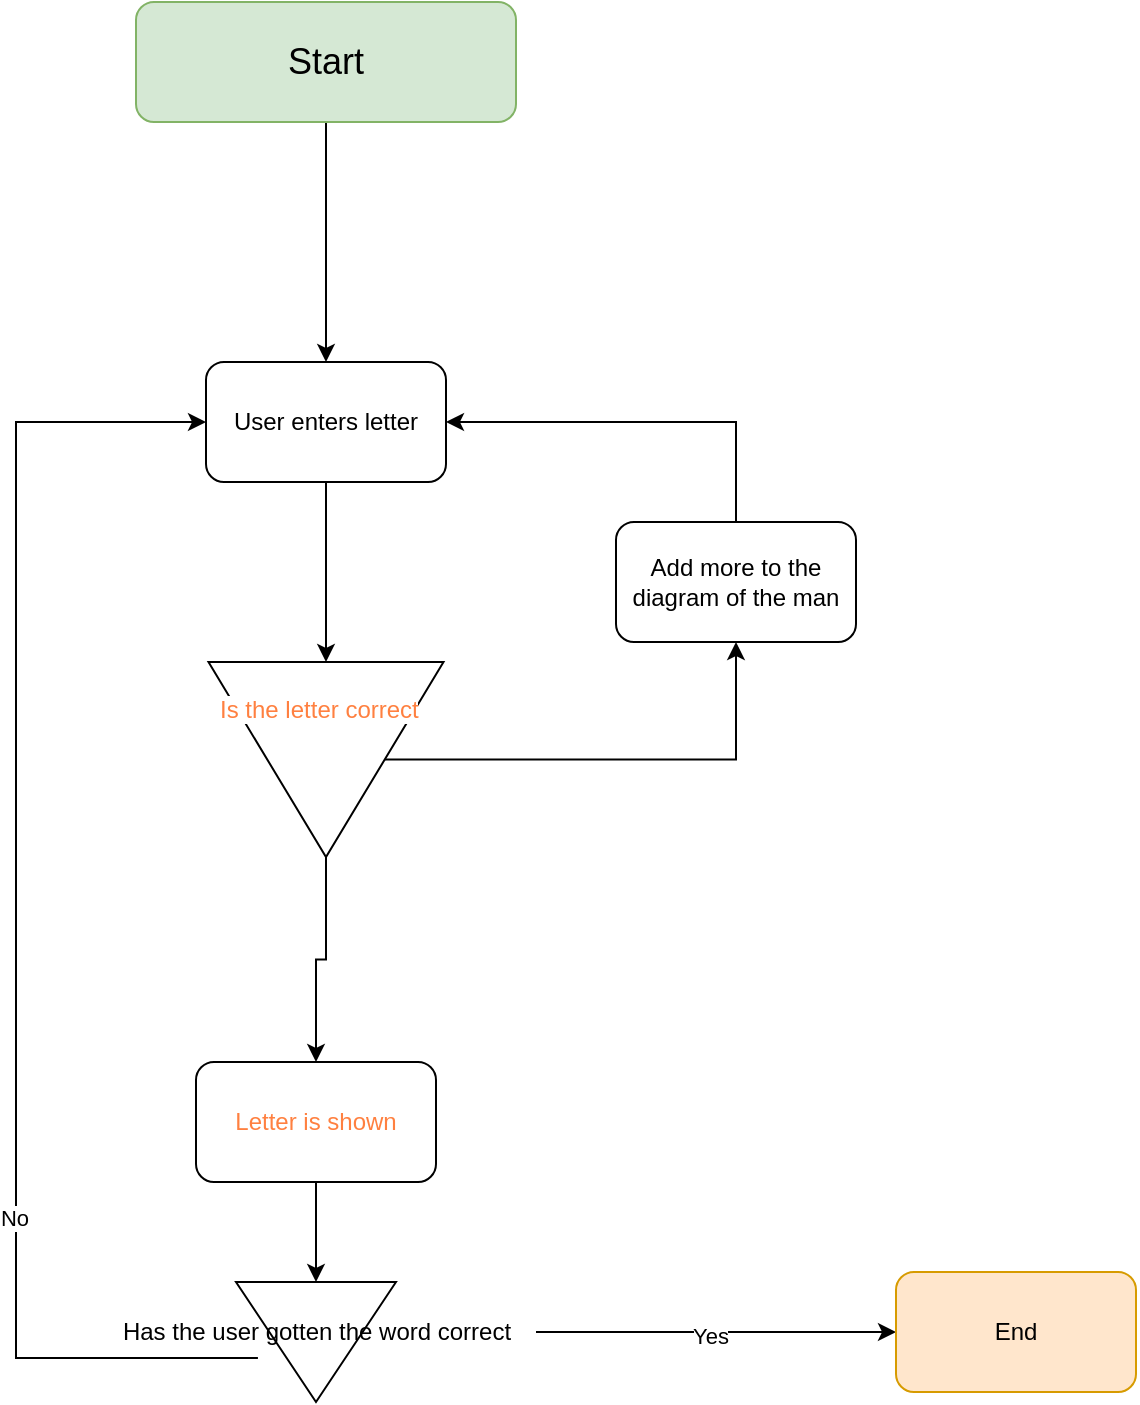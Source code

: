 <mxfile version="23.1.6" type="github">
  <diagram name="Page-1" id="gm_NlOtIQWlbdxoq0_KC">
    <mxGraphModel dx="954" dy="647" grid="1" gridSize="10" guides="1" tooltips="1" connect="1" arrows="1" fold="1" page="1" pageScale="1" pageWidth="827" pageHeight="1169" math="0" shadow="0">
      <root>
        <mxCell id="0" />
        <mxCell id="1" parent="0" />
        <mxCell id="e6db9bVuXAG9R9T1toJ8-5" style="edgeStyle=orthogonalEdgeStyle;rounded=0;orthogonalLoop=1;jettySize=auto;html=1;exitX=0.5;exitY=1;exitDx=0;exitDy=0;entryX=0.5;entryY=0;entryDx=0;entryDy=0;" edge="1" parent="1" source="e6db9bVuXAG9R9T1toJ8-3">
          <mxGeometry relative="1" as="geometry">
            <mxPoint x="205" y="280" as="targetPoint" />
          </mxGeometry>
        </mxCell>
        <mxCell id="e6db9bVuXAG9R9T1toJ8-3" value="Start" style="rounded=1;whiteSpace=wrap;html=1;fillColor=#d5e8d4;strokeColor=#82b366;fontSize=18;" vertex="1" parent="1">
          <mxGeometry x="110" y="100" width="190" height="60" as="geometry" />
        </mxCell>
        <mxCell id="e6db9bVuXAG9R9T1toJ8-13" style="edgeStyle=orthogonalEdgeStyle;rounded=0;orthogonalLoop=1;jettySize=auto;html=1;exitX=1;exitY=0.5;exitDx=0;exitDy=0;entryX=0.5;entryY=0;entryDx=0;entryDy=0;" edge="1" parent="1" source="e6db9bVuXAG9R9T1toJ8-6" target="e6db9bVuXAG9R9T1toJ8-12">
          <mxGeometry relative="1" as="geometry" />
        </mxCell>
        <mxCell id="e6db9bVuXAG9R9T1toJ8-16" style="edgeStyle=orthogonalEdgeStyle;rounded=0;orthogonalLoop=1;jettySize=auto;html=1;exitX=0.5;exitY=0;exitDx=0;exitDy=0;entryX=0.5;entryY=1;entryDx=0;entryDy=0;" edge="1" parent="1" source="e6db9bVuXAG9R9T1toJ8-6" target="e6db9bVuXAG9R9T1toJ8-15">
          <mxGeometry relative="1" as="geometry" />
        </mxCell>
        <mxCell id="e6db9bVuXAG9R9T1toJ8-6" value="" style="triangle;whiteSpace=wrap;html=1;rotation=90;spacingRight=1;" vertex="1" parent="1">
          <mxGeometry x="156.25" y="420" width="97.5" height="117.5" as="geometry" />
        </mxCell>
        <mxCell id="e6db9bVuXAG9R9T1toJ8-9" style="edgeStyle=orthogonalEdgeStyle;rounded=0;orthogonalLoop=1;jettySize=auto;html=1;exitX=0.5;exitY=1;exitDx=0;exitDy=0;entryX=0;entryY=0.5;entryDx=0;entryDy=0;" edge="1" parent="1" source="e6db9bVuXAG9R9T1toJ8-8" target="e6db9bVuXAG9R9T1toJ8-6">
          <mxGeometry relative="1" as="geometry" />
        </mxCell>
        <mxCell id="e6db9bVuXAG9R9T1toJ8-8" value="User enters letter" style="rounded=1;whiteSpace=wrap;html=1;" vertex="1" parent="1">
          <mxGeometry x="145" y="280" width="120" height="60" as="geometry" />
        </mxCell>
        <mxCell id="e6db9bVuXAG9R9T1toJ8-10" value="&lt;span style=&quot;caret-color: rgb(0, 0, 0); font-family: Helvetica; font-size: 12px; font-style: normal; font-variant-caps: normal; font-weight: 400; letter-spacing: normal; text-align: center; text-indent: 0px; text-transform: none; word-spacing: 0px; -webkit-text-stroke-width: 0px; background-color: rgb(255, 255, 255); text-decoration: none; float: none; display: inline !important;&quot;&gt;Is the letter correct&lt;/span&gt;&lt;br class=&quot;Apple-interchange-newline&quot;&gt;" style="text;whiteSpace=wrap;html=1;fontColor=#FF8040;" vertex="1" parent="1">
          <mxGeometry x="150" y="440" width="110" height="30" as="geometry" />
        </mxCell>
        <mxCell id="e6db9bVuXAG9R9T1toJ8-14" style="edgeStyle=orthogonalEdgeStyle;rounded=0;orthogonalLoop=1;jettySize=auto;html=1;entryX=0;entryY=0.5;entryDx=0;entryDy=0;exitX=0.368;exitY=0.933;exitDx=0;exitDy=0;exitPerimeter=0;" edge="1" parent="1" source="e6db9bVuXAG9R9T1toJ8-19" target="e6db9bVuXAG9R9T1toJ8-8">
          <mxGeometry relative="1" as="geometry">
            <mxPoint x="50" y="300" as="targetPoint" />
            <mxPoint x="80" y="790" as="sourcePoint" />
            <Array as="points">
              <mxPoint x="50" y="778" />
              <mxPoint x="50" y="310" />
            </Array>
          </mxGeometry>
        </mxCell>
        <mxCell id="e6db9bVuXAG9R9T1toJ8-21" value="No" style="edgeLabel;html=1;align=center;verticalAlign=middle;resizable=0;points=[];" vertex="1" connectable="0" parent="e6db9bVuXAG9R9T1toJ8-14">
          <mxGeometry x="-0.442" y="1" relative="1" as="geometry">
            <mxPoint as="offset" />
          </mxGeometry>
        </mxCell>
        <mxCell id="e6db9bVuXAG9R9T1toJ8-20" style="edgeStyle=orthogonalEdgeStyle;rounded=0;orthogonalLoop=1;jettySize=auto;html=1;exitX=0.5;exitY=1;exitDx=0;exitDy=0;entryX=0;entryY=0.5;entryDx=0;entryDy=0;" edge="1" parent="1" source="e6db9bVuXAG9R9T1toJ8-12" target="e6db9bVuXAG9R9T1toJ8-18">
          <mxGeometry relative="1" as="geometry" />
        </mxCell>
        <mxCell id="e6db9bVuXAG9R9T1toJ8-12" value="Letter is shown" style="rounded=1;whiteSpace=wrap;html=1;fontColor=#FF8040;" vertex="1" parent="1">
          <mxGeometry x="140" y="630" width="120" height="60" as="geometry" />
        </mxCell>
        <mxCell id="e6db9bVuXAG9R9T1toJ8-17" style="edgeStyle=orthogonalEdgeStyle;rounded=0;orthogonalLoop=1;jettySize=auto;html=1;exitX=0.5;exitY=0;exitDx=0;exitDy=0;entryX=1;entryY=0.5;entryDx=0;entryDy=0;" edge="1" parent="1" source="e6db9bVuXAG9R9T1toJ8-15" target="e6db9bVuXAG9R9T1toJ8-8">
          <mxGeometry relative="1" as="geometry" />
        </mxCell>
        <mxCell id="e6db9bVuXAG9R9T1toJ8-15" value="Add more to the diagram of the man" style="rounded=1;whiteSpace=wrap;html=1;" vertex="1" parent="1">
          <mxGeometry x="350" y="360" width="120" height="60" as="geometry" />
        </mxCell>
        <mxCell id="e6db9bVuXAG9R9T1toJ8-18" value="" style="triangle;whiteSpace=wrap;html=1;rotation=90;" vertex="1" parent="1">
          <mxGeometry x="170" y="730" width="60" height="80" as="geometry" />
        </mxCell>
        <mxCell id="e6db9bVuXAG9R9T1toJ8-22" style="edgeStyle=orthogonalEdgeStyle;rounded=0;orthogonalLoop=1;jettySize=auto;html=1;" edge="1" parent="1" source="e6db9bVuXAG9R9T1toJ8-19">
          <mxGeometry relative="1" as="geometry">
            <mxPoint x="490" y="765" as="targetPoint" />
          </mxGeometry>
        </mxCell>
        <mxCell id="e6db9bVuXAG9R9T1toJ8-24" value="Yes" style="edgeLabel;html=1;align=center;verticalAlign=middle;resizable=0;points=[];" vertex="1" connectable="0" parent="e6db9bVuXAG9R9T1toJ8-22">
          <mxGeometry x="-0.036" y="-2" relative="1" as="geometry">
            <mxPoint as="offset" />
          </mxGeometry>
        </mxCell>
        <mxCell id="e6db9bVuXAG9R9T1toJ8-19" value="Has the user gotten the word correct" style="text;html=1;align=center;verticalAlign=middle;resizable=0;points=[];autosize=1;strokeColor=none;fillColor=none;" vertex="1" parent="1">
          <mxGeometry x="90" y="750" width="220" height="30" as="geometry" />
        </mxCell>
        <mxCell id="e6db9bVuXAG9R9T1toJ8-23" value="End" style="rounded=1;whiteSpace=wrap;html=1;fillColor=#ffe6cc;strokeColor=#d79b00;" vertex="1" parent="1">
          <mxGeometry x="490" y="735" width="120" height="60" as="geometry" />
        </mxCell>
      </root>
    </mxGraphModel>
  </diagram>
</mxfile>
